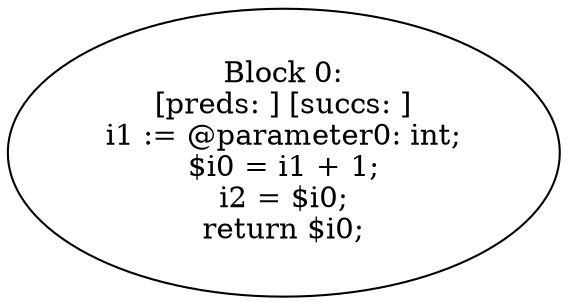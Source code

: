 digraph "unitGraph" {
    "Block 0:
[preds: ] [succs: ]
i1 := @parameter0: int;
$i0 = i1 + 1;
i2 = $i0;
return $i0;
"
}
